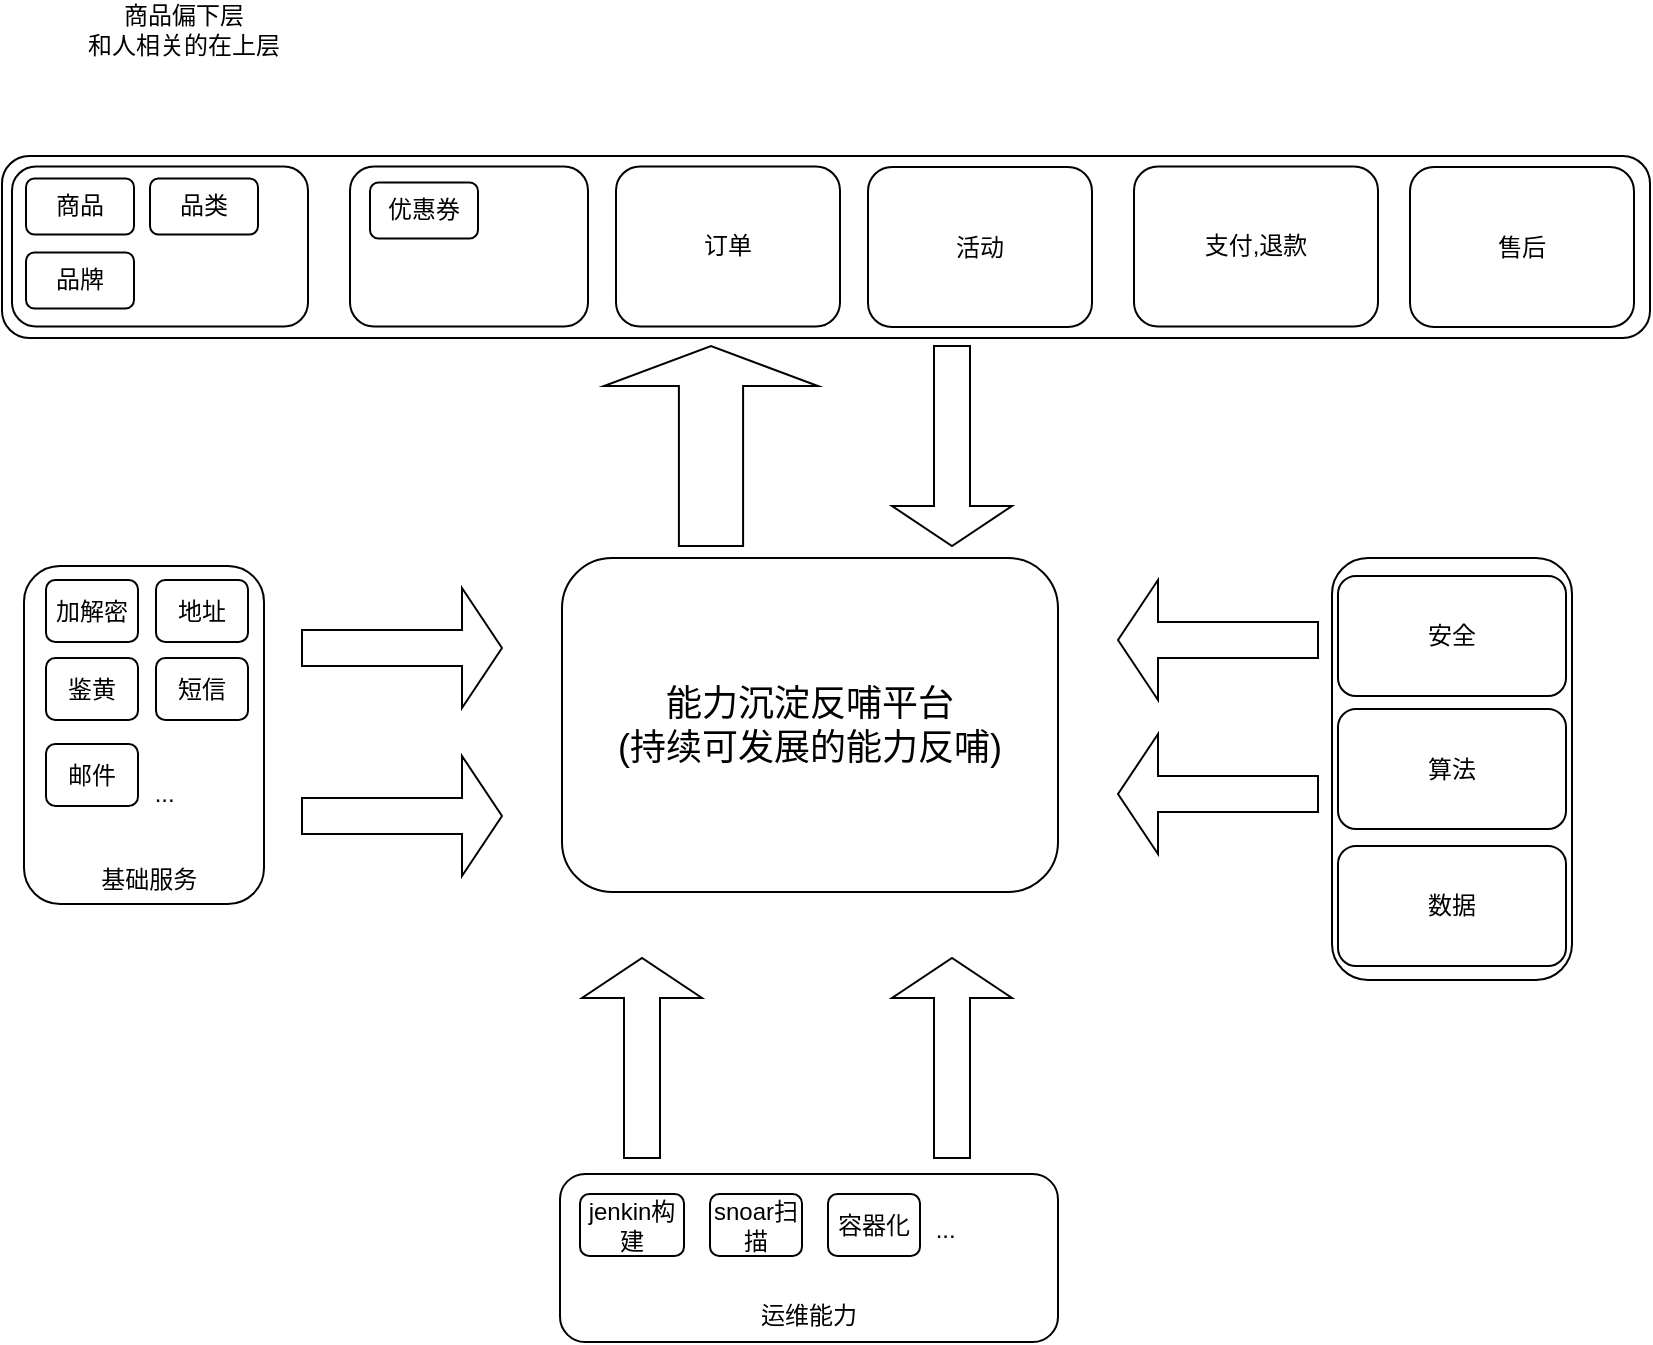 <mxfile version="13.10.1" type="github">
  <diagram id="3YizE1NmRUBRxTcdSk0L" name="第 1 页">
    <mxGraphModel dx="946" dy="1730" grid="0" gridSize="10" guides="1" tooltips="1" connect="1" arrows="1" fold="1" page="1" pageScale="1" pageWidth="827" pageHeight="1169" math="0" shadow="0">
      <root>
        <mxCell id="0" />
        <mxCell id="1" parent="0" />
        <mxCell id="x0zZbvw9kxUuruOCz2IA-1" value="&lt;font style=&quot;font-size: 18px&quot;&gt;能力沉淀反哺平台&lt;br&gt;(持续可发展的能力反哺)&lt;br&gt;&lt;/font&gt;" style="rounded=1;whiteSpace=wrap;html=1;" parent="1" vertex="1">
          <mxGeometry x="328" y="172" width="248" height="167" as="geometry" />
        </mxCell>
        <mxCell id="x0zZbvw9kxUuruOCz2IA-2" value="&lt;br&gt;&lt;br&gt;&lt;br&gt;&lt;br&gt;&lt;br&gt;&lt;br&gt;&lt;br&gt;&amp;nbsp; &amp;nbsp; &amp;nbsp; &amp;nbsp; &amp;nbsp; &amp;nbsp; &amp;nbsp; &amp;nbsp; &amp;nbsp; &amp;nbsp;...&lt;br&gt;&lt;br&gt;&lt;br&gt;&amp;nbsp; &amp;nbsp; &amp;nbsp; &amp;nbsp; &amp;nbsp; &amp;nbsp;基础服务&lt;br&gt;&lt;div style=&quot;text-align: justify&quot;&gt;&lt;/div&gt;" style="rounded=1;whiteSpace=wrap;html=1;align=left;" parent="1" vertex="1">
          <mxGeometry x="59" y="176" width="120" height="169" as="geometry" />
        </mxCell>
        <mxCell id="x0zZbvw9kxUuruOCz2IA-3" value="" style="shape=singleArrow;whiteSpace=wrap;html=1;" parent="1" vertex="1">
          <mxGeometry x="198" y="187" width="100" height="60" as="geometry" />
        </mxCell>
        <mxCell id="x0zZbvw9kxUuruOCz2IA-4" value="" style="shape=singleArrow;whiteSpace=wrap;html=1;" parent="1" vertex="1">
          <mxGeometry x="198" y="271" width="100" height="60" as="geometry" />
        </mxCell>
        <mxCell id="x0zZbvw9kxUuruOCz2IA-5" value="" style="shape=singleArrow;direction=west;whiteSpace=wrap;html=1;" parent="1" vertex="1">
          <mxGeometry x="606" y="183" width="100" height="60" as="geometry" />
        </mxCell>
        <mxCell id="x0zZbvw9kxUuruOCz2IA-6" value="" style="shape=singleArrow;direction=west;whiteSpace=wrap;html=1;" parent="1" vertex="1">
          <mxGeometry x="606" y="260" width="100" height="60" as="geometry" />
        </mxCell>
        <mxCell id="x0zZbvw9kxUuruOCz2IA-7" value="" style="shape=singleArrow;direction=north;whiteSpace=wrap;html=1;" parent="1" vertex="1">
          <mxGeometry x="338" y="372" width="60" height="100" as="geometry" />
        </mxCell>
        <mxCell id="x0zZbvw9kxUuruOCz2IA-8" value="" style="shape=singleArrow;direction=north;whiteSpace=wrap;html=1;" parent="1" vertex="1">
          <mxGeometry x="493" y="372" width="60" height="100" as="geometry" />
        </mxCell>
        <mxCell id="x0zZbvw9kxUuruOCz2IA-9" value="&lt;br&gt;&amp;nbsp; &amp;nbsp; &amp;nbsp; &amp;nbsp; &amp;nbsp; &amp;nbsp; &amp;nbsp; &amp;nbsp; &amp;nbsp; &amp;nbsp; &amp;nbsp; &amp;nbsp; &amp;nbsp; &amp;nbsp; &amp;nbsp; &amp;nbsp; &amp;nbsp; &amp;nbsp; &amp;nbsp; &amp;nbsp; &amp;nbsp;...&lt;br&gt;&lt;br&gt;&lt;br&gt;运维能力" style="rounded=1;whiteSpace=wrap;html=1;" parent="1" vertex="1">
          <mxGeometry x="327" y="480" width="249" height="84" as="geometry" />
        </mxCell>
        <mxCell id="x0zZbvw9kxUuruOCz2IA-10" value="" style="rounded=1;whiteSpace=wrap;html=1;" parent="1" vertex="1">
          <mxGeometry x="713" y="172" width="120" height="211" as="geometry" />
        </mxCell>
        <mxCell id="x0zZbvw9kxUuruOCz2IA-11" value="" style="rounded=1;whiteSpace=wrap;html=1;" parent="1" vertex="1">
          <mxGeometry x="48" y="-29" width="824" height="91" as="geometry" />
        </mxCell>
        <mxCell id="x0zZbvw9kxUuruOCz2IA-12" value="" style="shape=singleArrow;direction=north;whiteSpace=wrap;html=1;" parent="1" vertex="1">
          <mxGeometry x="349" y="66" width="107" height="100" as="geometry" />
        </mxCell>
        <mxCell id="x0zZbvw9kxUuruOCz2IA-13" value="" style="shape=singleArrow;direction=south;whiteSpace=wrap;html=1;" parent="1" vertex="1">
          <mxGeometry x="493" y="66" width="60" height="100" as="geometry" />
        </mxCell>
        <mxCell id="x0zZbvw9kxUuruOCz2IA-16" value="鉴黄" style="rounded=1;whiteSpace=wrap;html=1;" parent="1" vertex="1">
          <mxGeometry x="70" y="222" width="46" height="31" as="geometry" />
        </mxCell>
        <mxCell id="x0zZbvw9kxUuruOCz2IA-17" value="加解密" style="rounded=1;whiteSpace=wrap;html=1;" parent="1" vertex="1">
          <mxGeometry x="70" y="183" width="46" height="31" as="geometry" />
        </mxCell>
        <mxCell id="x0zZbvw9kxUuruOCz2IA-18" value="短信" style="rounded=1;whiteSpace=wrap;html=1;" parent="1" vertex="1">
          <mxGeometry x="125" y="222" width="46" height="31" as="geometry" />
        </mxCell>
        <mxCell id="x0zZbvw9kxUuruOCz2IA-19" value="地址" style="rounded=1;whiteSpace=wrap;html=1;" parent="1" vertex="1">
          <mxGeometry x="125" y="183" width="46" height="31" as="geometry" />
        </mxCell>
        <mxCell id="x0zZbvw9kxUuruOCz2IA-22" value="邮件" style="rounded=1;whiteSpace=wrap;html=1;" parent="1" vertex="1">
          <mxGeometry x="70" y="265" width="46" height="31" as="geometry" />
        </mxCell>
        <mxCell id="x0zZbvw9kxUuruOCz2IA-28" value="jenkin构建" style="rounded=1;whiteSpace=wrap;html=1;" parent="1" vertex="1">
          <mxGeometry x="337" y="490" width="52" height="31" as="geometry" />
        </mxCell>
        <mxCell id="x0zZbvw9kxUuruOCz2IA-29" value="snoar扫描" style="rounded=1;whiteSpace=wrap;html=1;" parent="1" vertex="1">
          <mxGeometry x="402" y="490" width="46" height="31" as="geometry" />
        </mxCell>
        <mxCell id="x0zZbvw9kxUuruOCz2IA-30" value="容器化" style="rounded=1;whiteSpace=wrap;html=1;" parent="1" vertex="1">
          <mxGeometry x="461" y="490" width="46" height="31" as="geometry" />
        </mxCell>
        <mxCell id="x0zZbvw9kxUuruOCz2IA-32" value="" style="rounded=1;whiteSpace=wrap;html=1;" parent="1" vertex="1">
          <mxGeometry x="53" y="-23.75" width="148" height="80" as="geometry" />
        </mxCell>
        <mxCell id="x0zZbvw9kxUuruOCz2IA-34" value="商品" style="rounded=1;whiteSpace=wrap;html=1;" parent="1" vertex="1">
          <mxGeometry x="60" y="-17.75" width="54" height="28" as="geometry" />
        </mxCell>
        <mxCell id="x0zZbvw9kxUuruOCz2IA-36" value="品类" style="rounded=1;whiteSpace=wrap;html=1;" parent="1" vertex="1">
          <mxGeometry x="122" y="-17.75" width="54" height="28" as="geometry" />
        </mxCell>
        <mxCell id="x0zZbvw9kxUuruOCz2IA-37" value="品牌" style="rounded=1;whiteSpace=wrap;html=1;" parent="1" vertex="1">
          <mxGeometry x="60" y="19.25" width="54" height="28" as="geometry" />
        </mxCell>
        <mxCell id="x0zZbvw9kxUuruOCz2IA-38" value="" style="rounded=1;whiteSpace=wrap;html=1;" parent="1" vertex="1">
          <mxGeometry x="222" y="-23.75" width="119" height="80" as="geometry" />
        </mxCell>
        <mxCell id="x0zZbvw9kxUuruOCz2IA-39" value="优惠券" style="rounded=1;whiteSpace=wrap;html=1;" parent="1" vertex="1">
          <mxGeometry x="232" y="-15.75" width="54" height="28" as="geometry" />
        </mxCell>
        <mxCell id="x0zZbvw9kxUuruOCz2IA-40" value="订单" style="rounded=1;whiteSpace=wrap;html=1;" parent="1" vertex="1">
          <mxGeometry x="355" y="-23.75" width="112" height="80" as="geometry" />
        </mxCell>
        <mxCell id="x0zZbvw9kxUuruOCz2IA-41" value="安全" style="rounded=1;whiteSpace=wrap;html=1;" parent="1" vertex="1">
          <mxGeometry x="716" y="181" width="114" height="60" as="geometry" />
        </mxCell>
        <mxCell id="x0zZbvw9kxUuruOCz2IA-42" value="算法" style="rounded=1;whiteSpace=wrap;html=1;" parent="1" vertex="1">
          <mxGeometry x="716" y="247.5" width="114" height="60" as="geometry" />
        </mxCell>
        <mxCell id="x0zZbvw9kxUuruOCz2IA-43" value="数据" style="rounded=1;whiteSpace=wrap;html=1;" parent="1" vertex="1">
          <mxGeometry x="716" y="316" width="114" height="60" as="geometry" />
        </mxCell>
        <mxCell id="x0zZbvw9kxUuruOCz2IA-44" value="活动" style="rounded=1;whiteSpace=wrap;html=1;" parent="1" vertex="1">
          <mxGeometry x="481" y="-23.5" width="112" height="80" as="geometry" />
        </mxCell>
        <mxCell id="1Kbe6kFRLFThT_0jCIPD-2" value="支付,退款" style="rounded=1;whiteSpace=wrap;html=1;" vertex="1" parent="1">
          <mxGeometry x="614" y="-23.75" width="122" height="80" as="geometry" />
        </mxCell>
        <mxCell id="1Kbe6kFRLFThT_0jCIPD-3" value="售后" style="rounded=1;whiteSpace=wrap;html=1;" vertex="1" parent="1">
          <mxGeometry x="752" y="-23.5" width="112" height="80" as="geometry" />
        </mxCell>
        <mxCell id="1Kbe6kFRLFThT_0jCIPD-4" value="商品偏下层&lt;br&gt;和人相关的在上层" style="text;html=1;strokeColor=none;fillColor=none;align=center;verticalAlign=middle;whiteSpace=wrap;rounded=0;" vertex="1" parent="1">
          <mxGeometry x="74" y="-98" width="130" height="12" as="geometry" />
        </mxCell>
      </root>
    </mxGraphModel>
  </diagram>
</mxfile>
